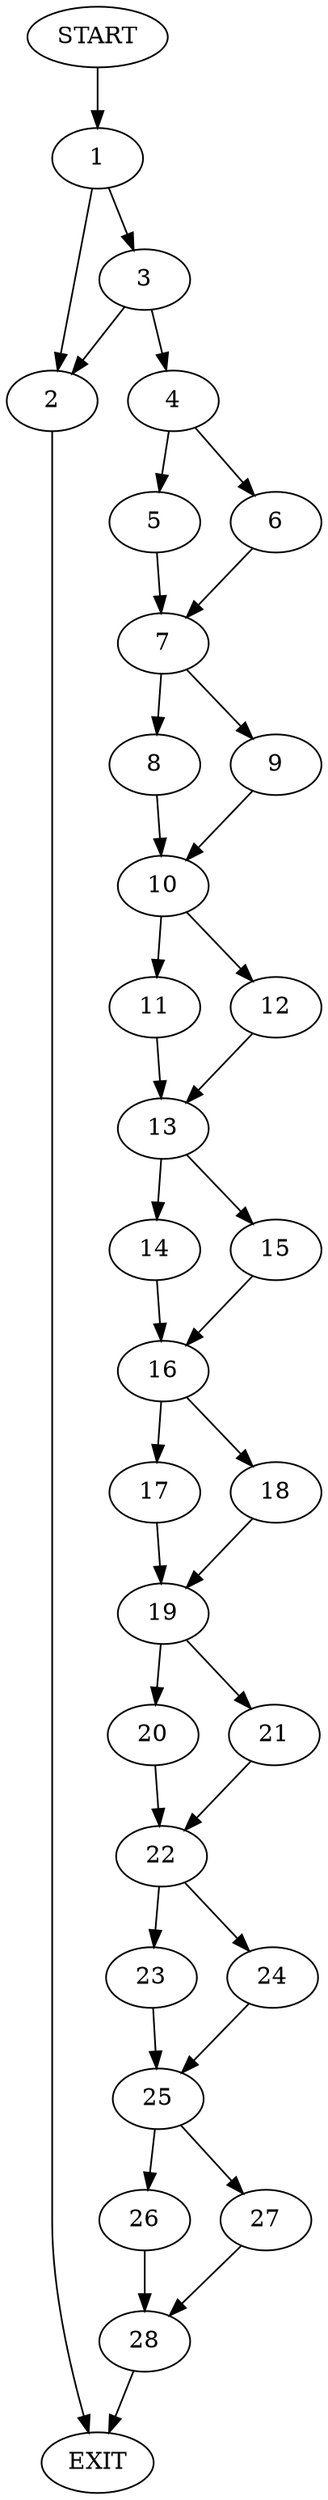 digraph {
0 [label="START"]
29 [label="EXIT"]
0 -> 1
1 -> 2
1 -> 3
3 -> 2
3 -> 4
2 -> 29
4 -> 5
4 -> 6
6 -> 7
5 -> 7
7 -> 8
7 -> 9
8 -> 10
9 -> 10
10 -> 11
10 -> 12
12 -> 13
11 -> 13
13 -> 14
13 -> 15
15 -> 16
14 -> 16
16 -> 17
16 -> 18
17 -> 19
18 -> 19
19 -> 20
19 -> 21
20 -> 22
21 -> 22
22 -> 23
22 -> 24
24 -> 25
23 -> 25
25 -> 26
25 -> 27
27 -> 28
26 -> 28
28 -> 29
}
